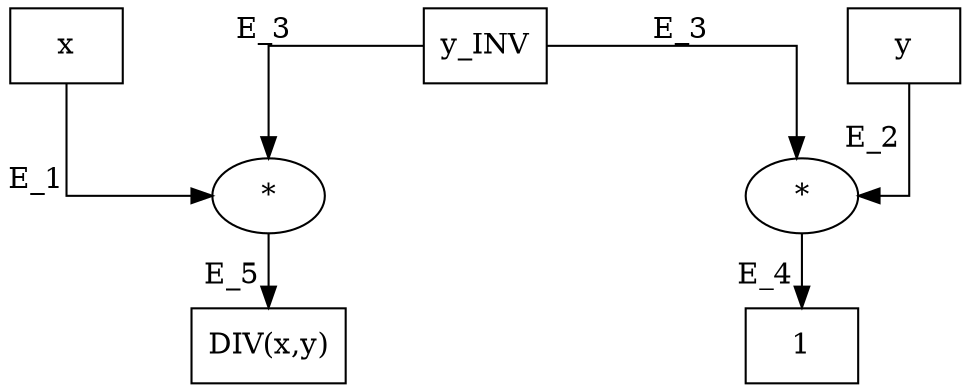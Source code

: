digraph BTDIV {
	graph [center=true,
		forcelabels=true,
		nodesep=2.0,
		splines=ortho
	];
	n1	[label=x,
		shape=box];
	n6	[label="*"];
	n1 -> n6	[xlabel="E_1 "];
	n7	[label="DIV(x,y)",
		shape=box];
	n6 -> n7	[xlabel="E_5 "];
	n2	[label=y,
		shape=box];
	n4	[label="*"];
	n2 -> n4	[xlabel="E_2 "];
	n5	[label=1,
		shape=box];
	n4 -> n5	[xlabel="E_4 "];
	n3	[label=y_INV,
		shape=box];
	n3 -> n6	[xlabel="E_3 "];
	n3 -> n4	[xlabel="E_3 "];
}
